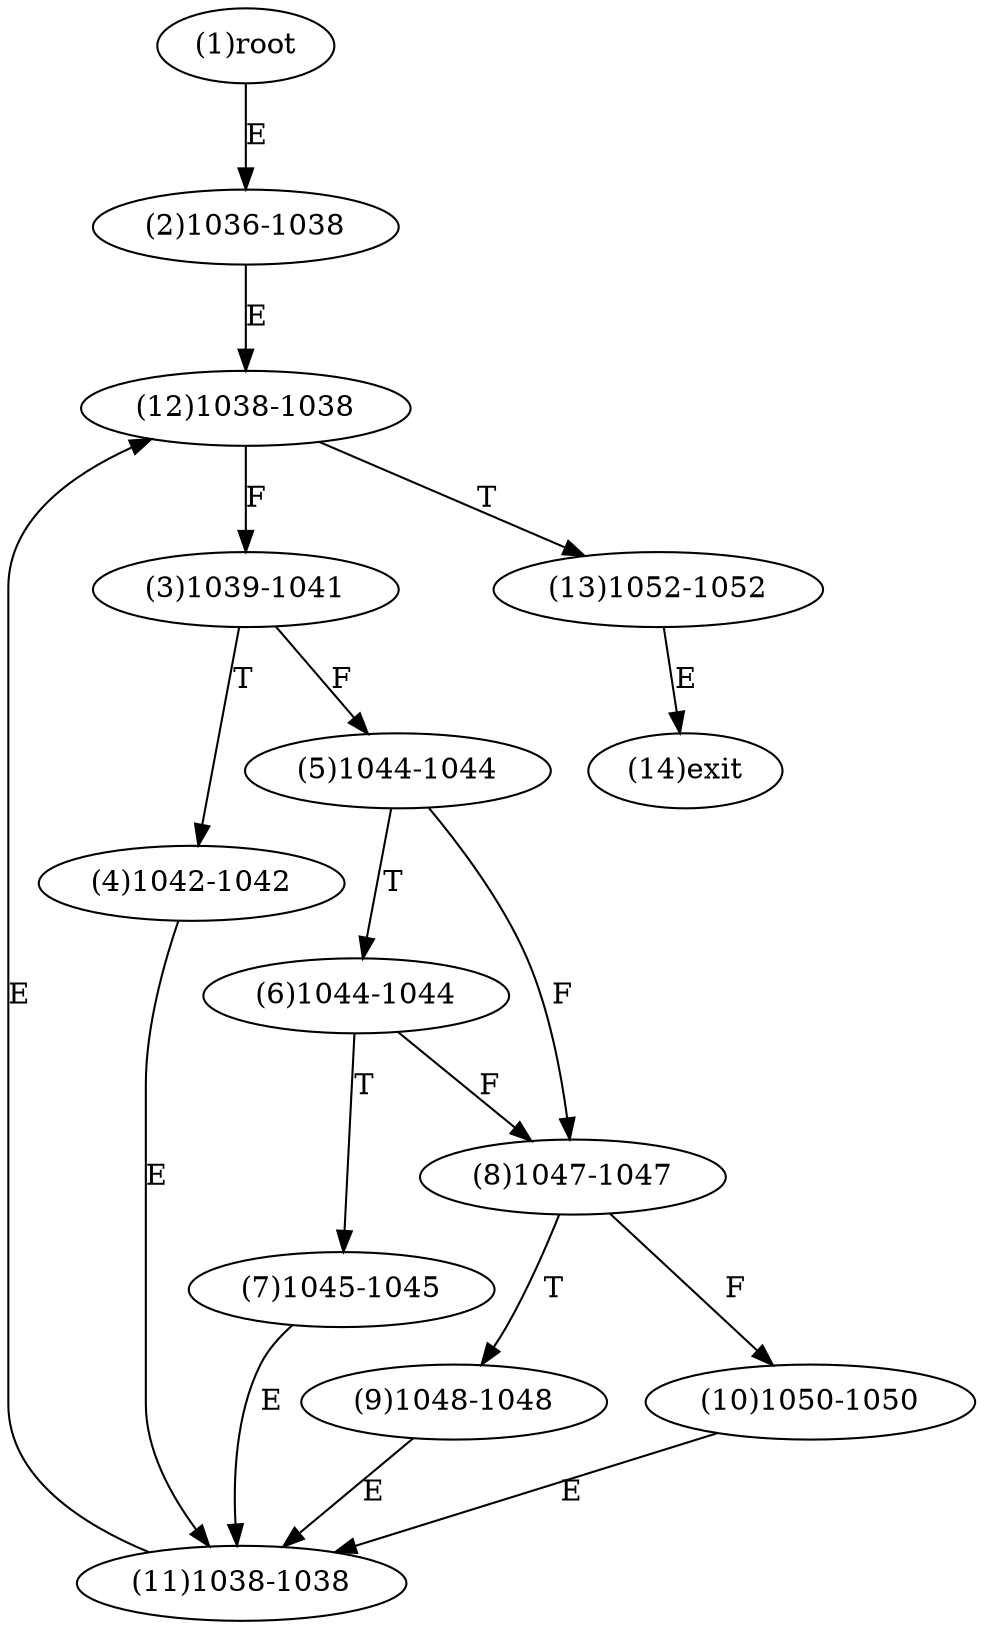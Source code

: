digraph "" { 
1[ label="(1)root"];
2[ label="(2)1036-1038"];
3[ label="(3)1039-1041"];
4[ label="(4)1042-1042"];
5[ label="(5)1044-1044"];
6[ label="(6)1044-1044"];
7[ label="(7)1045-1045"];
8[ label="(8)1047-1047"];
9[ label="(9)1048-1048"];
10[ label="(10)1050-1050"];
11[ label="(11)1038-1038"];
12[ label="(12)1038-1038"];
13[ label="(13)1052-1052"];
14[ label="(14)exit"];
1->2[ label="E"];
2->12[ label="E"];
3->5[ label="F"];
3->4[ label="T"];
4->11[ label="E"];
5->8[ label="F"];
5->6[ label="T"];
6->8[ label="F"];
6->7[ label="T"];
7->11[ label="E"];
8->10[ label="F"];
8->9[ label="T"];
9->11[ label="E"];
10->11[ label="E"];
11->12[ label="E"];
12->3[ label="F"];
12->13[ label="T"];
13->14[ label="E"];
}